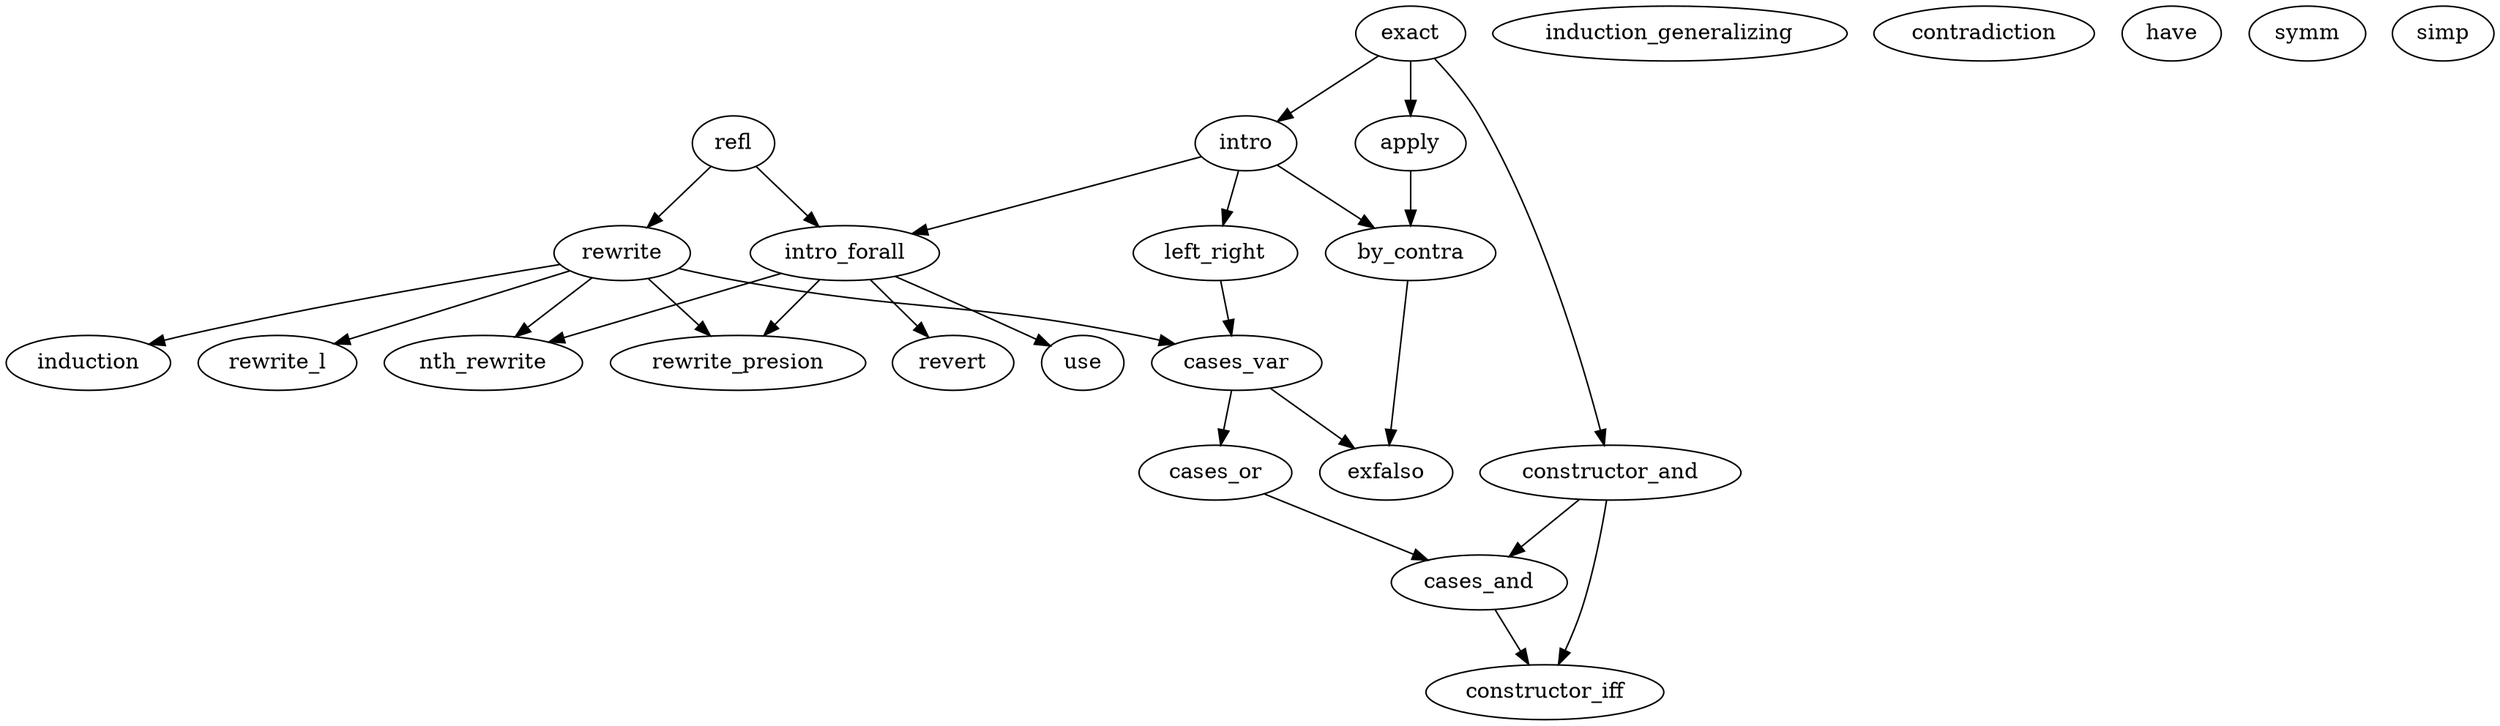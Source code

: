 digraph tactic_dep {
    refl
    
    rewrite
    refl -> rewrite

    rewrite_l
    {rewrite} -> rewrite_l

    rewrite_presion
    {rewrite; intro_forall} -> rewrite_presion

    nth_rewrite
    {rewrite; intro_forall} -> nth_rewrite

    exact

    apply
    exact -> apply

    intro
    {exact} -> intro

    intro_forall
    {intro; refl} -> intro_forall

    constructor_and
    {exact} -> constructor_and

    constructor_iff
    {constructor_and; cases_and} -> constructor_iff

    left_right
    {intro} -> left_right

    cases_var
    {rewrite; left_right} -> cases_var

    cases_or
    {cases_var} -> cases_or

    cases_and
    {cases_or; constructor_and} -> cases_and

    // TODO
    // by_cases
    // {left_right} -> by_cases

    induction
    {rewrite} -> induction

    // TODO
    induction_generalizing

    by_contra
    {intro; apply} -> by_contra

    exfalso
    {cases_var; by_contra} -> exfalso

    revert
    {intro_forall} -> revert

    use
    {intro_forall} -> use

    // TODO
    contradiction

    // TODO
    have

    // TODO
    symm

    // TODO
    simp // 高级

    // split
}